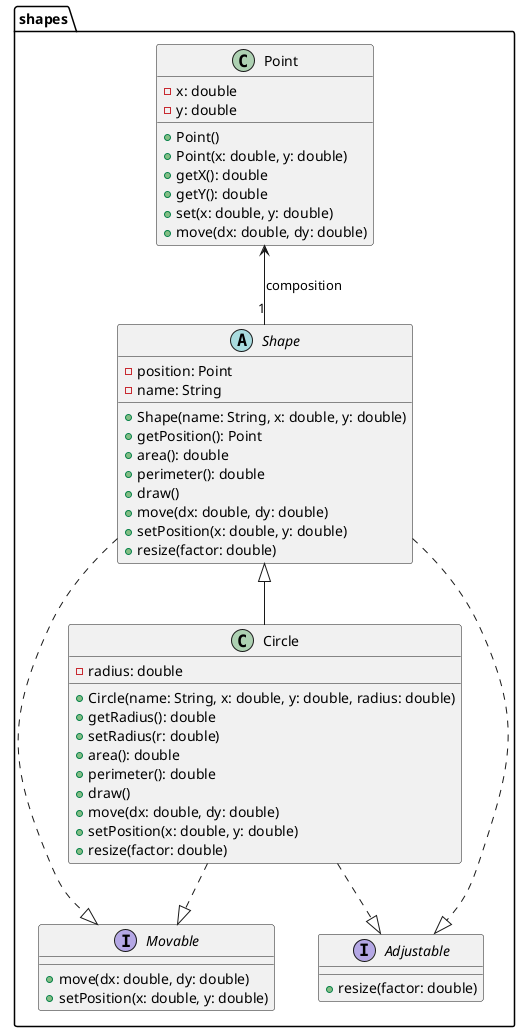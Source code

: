 @startuml
package shapes {
  class Point {
    - x: double
    - y: double
    + Point()
    + Point(x: double, y: double)
    + getX(): double
    + getY(): double
    + set(x: double, y: double)
    + move(dx: double, dy: double)
  }

  interface Movable {
    + move(dx: double, dy: double)
    + setPosition(x: double, y: double)
  }

  interface Adjustable {
    + resize(factor: double)
  }

  abstract class Shape {
    - position: Point
    - name: String
    + Shape(name: String, x: double, y: double)
    + getPosition(): Point
    + area(): double
    + perimeter(): double
    + draw()
    + move(dx: double, dy: double)
    + setPosition(x: double, y: double)
    + resize(factor: double)
  }

  class Circle {
    - radius: double
    + Circle(name: String, x: double, y: double, radius: double)
    + getRadius(): double
    + setRadius(r: double)
    + area(): double
    + perimeter(): double
    + draw()
    + move(dx: double, dy: double)
    + setPosition(x: double, y: double)
    + resize(factor: double)
  }

  Point <-- "1" Shape : composition
  Shape <|-- Circle
  Circle ..|> Movable
  Circle ..|> Adjustable
  Shape ..|> Movable
  Shape ..|> Adjustable
}
@enduml